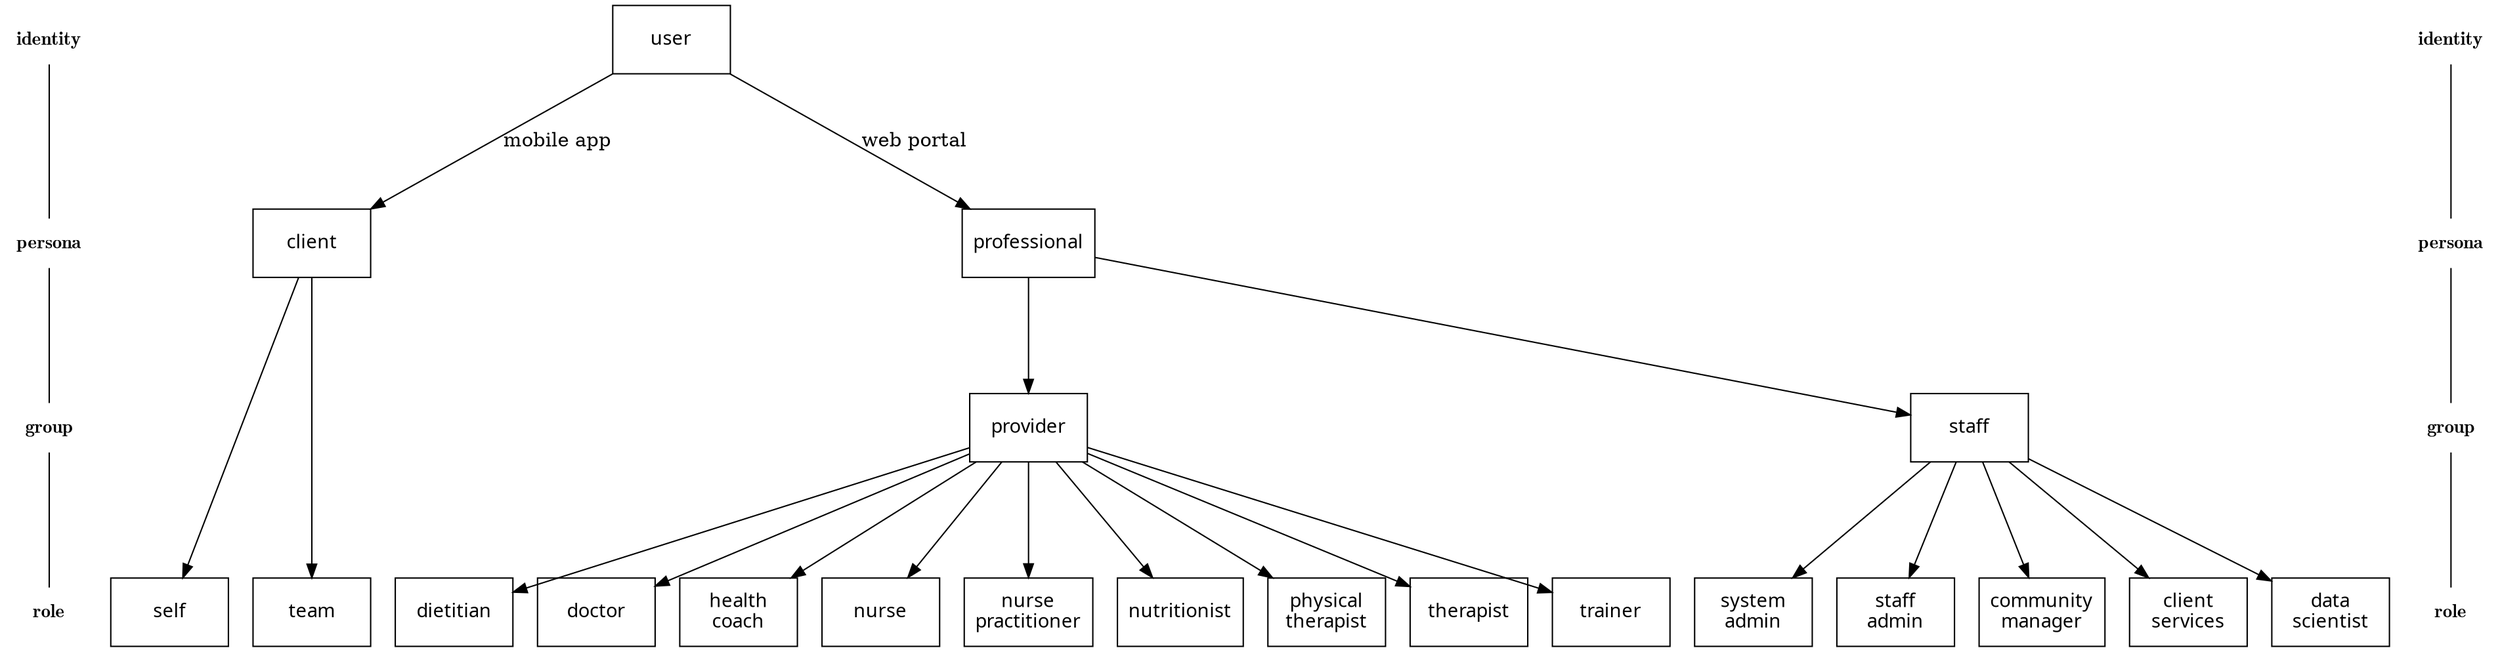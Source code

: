 /* Graphviz graph
*
*  to create png, run: dot -Tpng -o <name>.png <name>.gv
*/

digraph {
    /* bgcolor = "transparent"; */
    dpi = 150;
    ranksep = 1.15;
    splines=line;

    subgraph labels_l {
        node [
            shape = none,
            fontname = "Latin Modern Roman Demi"];

        identity_l [label="identity"];
        persona_l [label="persona"];
        group_l [label="group"];
        role_l [label="role"];

        identity_l -> persona_l -> group_l -> role_l [arrowhead = none];
    }

    subgraph main {
        node [
            shape = rectangle,
            width = 1.2,
            height = 0.7,
            fontname = "Latin Modern Roman"
        ];

        user -> client [label = "mobile app"];
        user -> professional [label = "web portal"];
        client -> {self, team};
        professional -> {provider, staff};
        provider -> {
            dietitian,
            doctor,
            "health\ncoach",
            nurse,
            "nurse\npractitioner",
            nutritionist,
            "physical\ntherapist",
            therapist,
            trainer};
        staff -> {
            "system\nadmin",
            "staff\nadmin",
            "community\nmanager",
            "client\nservices",
            "data\nscientist"};

        {rank = same; client, professional};
        {rank = same; self, team, "system\nadmin", doctor};
    }

    subgraph labels_r {
        node [
            shape = none,
            fontname = "Latin Modern Roman Demi"];

        identity_r [label="identity"];
        persona_r [label="persona"];
        group_r [label="group"];
        role_r [label="role"];

        identity_r -> persona_r -> group_r -> role_r [arrowhead = none];
    }
}

